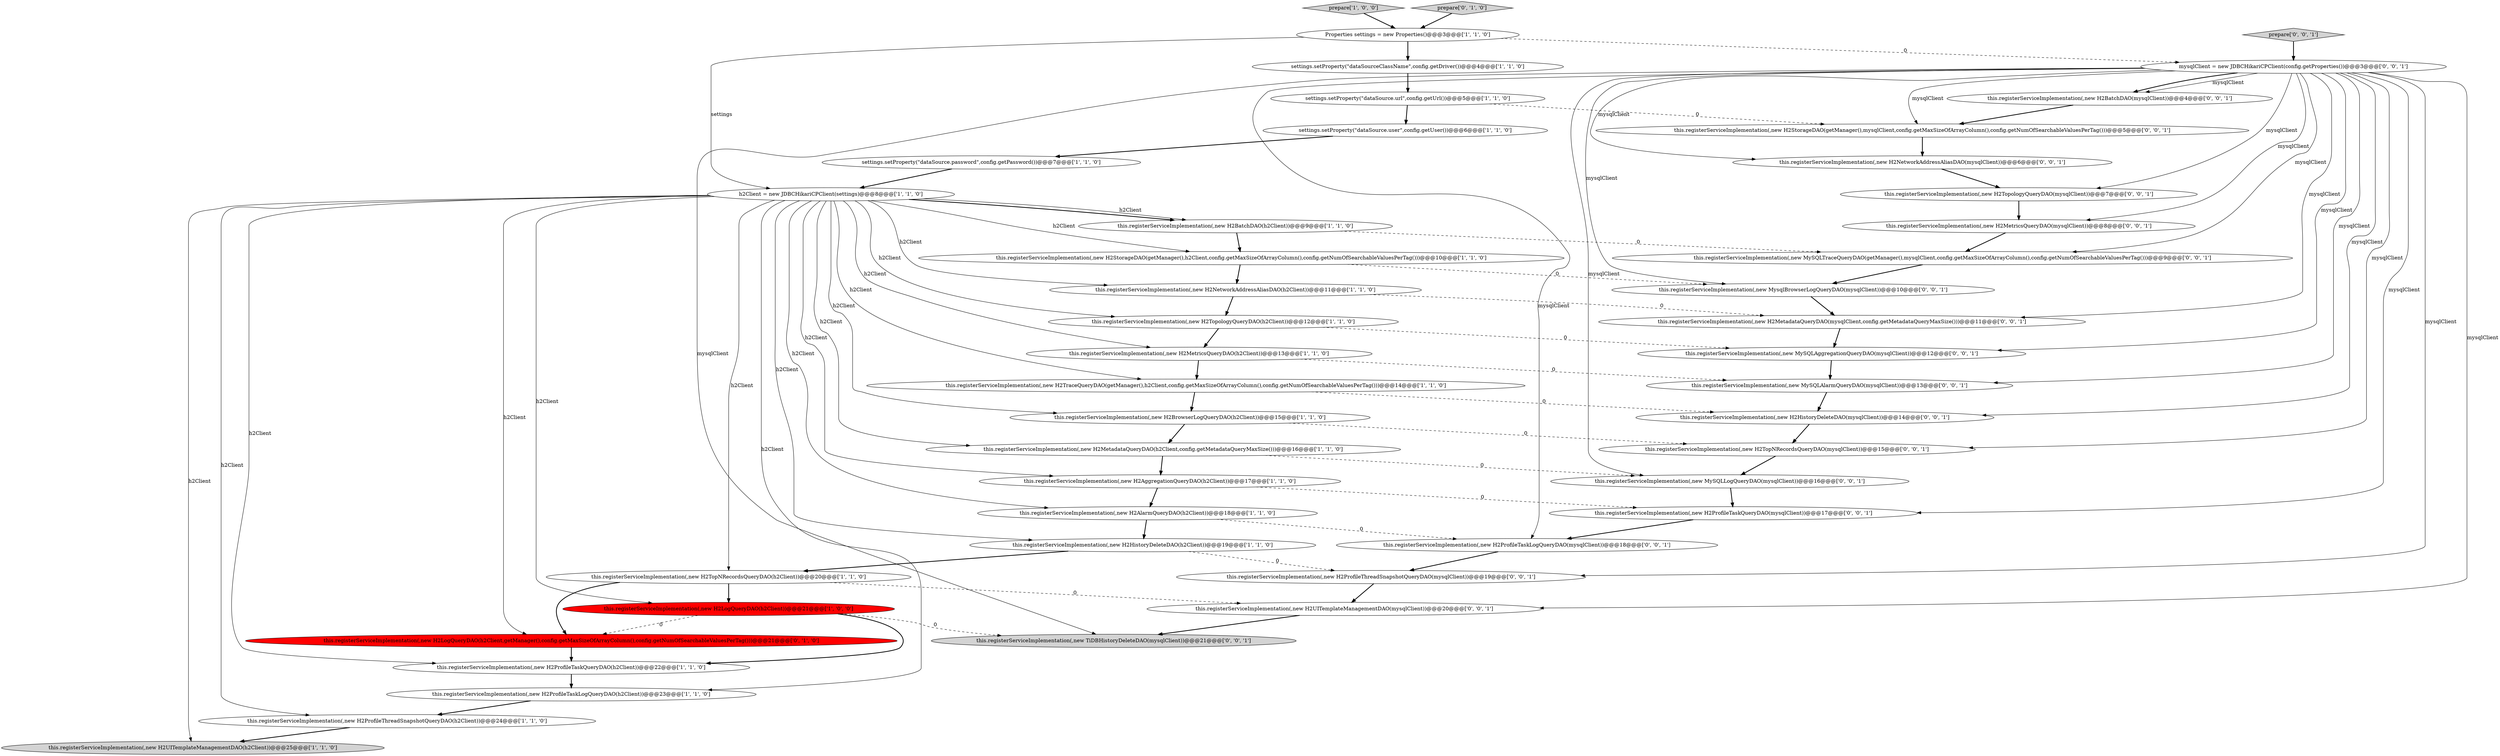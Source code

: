 digraph {
17 [style = filled, label = "settings.setProperty(\"dataSource.user\",config.getUser())@@@6@@@['1', '1', '0']", fillcolor = white, shape = ellipse image = "AAA0AAABBB1BBB"];
11 [style = filled, label = "prepare['1', '0', '0']", fillcolor = lightgray, shape = diamond image = "AAA0AAABBB1BBB"];
40 [style = filled, label = "this.registerServiceImplementation(,new H2BatchDAO(mysqlClient))@@@4@@@['0', '0', '1']", fillcolor = white, shape = ellipse image = "AAA0AAABBB3BBB"];
27 [style = filled, label = "this.registerServiceImplementation(,new H2NetworkAddressAliasDAO(mysqlClient))@@@6@@@['0', '0', '1']", fillcolor = white, shape = ellipse image = "AAA0AAABBB3BBB"];
14 [style = filled, label = "this.registerServiceImplementation(,new H2ProfileThreadSnapshotQueryDAO(h2Client))@@@24@@@['1', '1', '0']", fillcolor = white, shape = ellipse image = "AAA0AAABBB1BBB"];
3 [style = filled, label = "this.registerServiceImplementation(,new H2LogQueryDAO(h2Client))@@@21@@@['1', '0', '0']", fillcolor = red, shape = ellipse image = "AAA1AAABBB1BBB"];
29 [style = filled, label = "this.registerServiceImplementation(,new MysqlBrowserLogQueryDAO(mysqlClient))@@@10@@@['0', '0', '1']", fillcolor = white, shape = ellipse image = "AAA0AAABBB3BBB"];
24 [style = filled, label = "this.registerServiceImplementation(,new H2LogQueryDAO(h2Client,getManager(),config.getMaxSizeOfArrayColumn(),config.getNumOfSearchableValuesPerTag()))@@@21@@@['0', '1', '0']", fillcolor = red, shape = ellipse image = "AAA1AAABBB2BBB"];
8 [style = filled, label = "this.registerServiceImplementation(,new H2AggregationQueryDAO(h2Client))@@@17@@@['1', '1', '0']", fillcolor = white, shape = ellipse image = "AAA0AAABBB1BBB"];
7 [style = filled, label = "Properties settings = new Properties()@@@3@@@['1', '1', '0']", fillcolor = white, shape = ellipse image = "AAA0AAABBB1BBB"];
33 [style = filled, label = "this.registerServiceImplementation(,new H2TopologyQueryDAO(mysqlClient))@@@7@@@['0', '0', '1']", fillcolor = white, shape = ellipse image = "AAA0AAABBB3BBB"];
39 [style = filled, label = "this.registerServiceImplementation(,new TiDBHistoryDeleteDAO(mysqlClient))@@@21@@@['0', '0', '1']", fillcolor = lightgray, shape = ellipse image = "AAA0AAABBB3BBB"];
26 [style = filled, label = "this.registerServiceImplementation(,new H2StorageDAO(getManager(),mysqlClient,config.getMaxSizeOfArrayColumn(),config.getNumOfSearchableValuesPerTag()))@@@5@@@['0', '0', '1']", fillcolor = white, shape = ellipse image = "AAA0AAABBB3BBB"];
2 [style = filled, label = "this.registerServiceImplementation(,new H2TopNRecordsQueryDAO(h2Client))@@@20@@@['1', '1', '0']", fillcolor = white, shape = ellipse image = "AAA0AAABBB1BBB"];
41 [style = filled, label = "this.registerServiceImplementation(,new H2HistoryDeleteDAO(mysqlClient))@@@14@@@['0', '0', '1']", fillcolor = white, shape = ellipse image = "AAA0AAABBB3BBB"];
23 [style = filled, label = "this.registerServiceImplementation(,new H2TraceQueryDAO(getManager(),h2Client,config.getMaxSizeOfArrayColumn(),config.getNumOfSearchableValuesPerTag()))@@@14@@@['1', '1', '0']", fillcolor = white, shape = ellipse image = "AAA0AAABBB1BBB"];
31 [style = filled, label = "this.registerServiceImplementation(,new H2TopNRecordsQueryDAO(mysqlClient))@@@15@@@['0', '0', '1']", fillcolor = white, shape = ellipse image = "AAA0AAABBB3BBB"];
44 [style = filled, label = "this.registerServiceImplementation(,new MySQLAlarmQueryDAO(mysqlClient))@@@13@@@['0', '0', '1']", fillcolor = white, shape = ellipse image = "AAA0AAABBB3BBB"];
12 [style = filled, label = "settings.setProperty(\"dataSourceClassName\",config.getDriver())@@@4@@@['1', '1', '0']", fillcolor = white, shape = ellipse image = "AAA0AAABBB1BBB"];
4 [style = filled, label = "h2Client = new JDBCHikariCPClient(settings)@@@8@@@['1', '1', '0']", fillcolor = white, shape = ellipse image = "AAA0AAABBB1BBB"];
13 [style = filled, label = "this.registerServiceImplementation(,new H2ProfileTaskQueryDAO(h2Client))@@@22@@@['1', '1', '0']", fillcolor = white, shape = ellipse image = "AAA0AAABBB1BBB"];
37 [style = filled, label = "prepare['0', '0', '1']", fillcolor = lightgray, shape = diamond image = "AAA0AAABBB3BBB"];
10 [style = filled, label = "this.registerServiceImplementation(,new H2StorageDAO(getManager(),h2Client,config.getMaxSizeOfArrayColumn(),config.getNumOfSearchableValuesPerTag()))@@@10@@@['1', '1', '0']", fillcolor = white, shape = ellipse image = "AAA0AAABBB1BBB"];
42 [style = filled, label = "this.registerServiceImplementation(,new MySQLTraceQueryDAO(getManager(),mysqlClient,config.getMaxSizeOfArrayColumn(),config.getNumOfSearchableValuesPerTag()))@@@9@@@['0', '0', '1']", fillcolor = white, shape = ellipse image = "AAA0AAABBB3BBB"];
5 [style = filled, label = "this.registerServiceImplementation(,new H2HistoryDeleteDAO(h2Client))@@@19@@@['1', '1', '0']", fillcolor = white, shape = ellipse image = "AAA0AAABBB1BBB"];
21 [style = filled, label = "this.registerServiceImplementation(,new H2MetadataQueryDAO(h2Client,config.getMetadataQueryMaxSize()))@@@16@@@['1', '1', '0']", fillcolor = white, shape = ellipse image = "AAA0AAABBB1BBB"];
32 [style = filled, label = "this.registerServiceImplementation(,new H2UITemplateManagementDAO(mysqlClient))@@@20@@@['0', '0', '1']", fillcolor = white, shape = ellipse image = "AAA0AAABBB3BBB"];
38 [style = filled, label = "this.registerServiceImplementation(,new H2MetricsQueryDAO(mysqlClient))@@@8@@@['0', '0', '1']", fillcolor = white, shape = ellipse image = "AAA0AAABBB3BBB"];
25 [style = filled, label = "prepare['0', '1', '0']", fillcolor = lightgray, shape = diamond image = "AAA0AAABBB2BBB"];
18 [style = filled, label = "this.registerServiceImplementation(,new H2ProfileTaskLogQueryDAO(h2Client))@@@23@@@['1', '1', '0']", fillcolor = white, shape = ellipse image = "AAA0AAABBB1BBB"];
28 [style = filled, label = "mysqlClient = new JDBCHikariCPClient(config.getProperties())@@@3@@@['0', '0', '1']", fillcolor = white, shape = ellipse image = "AAA0AAABBB3BBB"];
1 [style = filled, label = "this.registerServiceImplementation(,new H2AlarmQueryDAO(h2Client))@@@18@@@['1', '1', '0']", fillcolor = white, shape = ellipse image = "AAA0AAABBB1BBB"];
34 [style = filled, label = "this.registerServiceImplementation(,new MySQLAggregationQueryDAO(mysqlClient))@@@12@@@['0', '0', '1']", fillcolor = white, shape = ellipse image = "AAA0AAABBB3BBB"];
16 [style = filled, label = "settings.setProperty(\"dataSource.url\",config.getUrl())@@@5@@@['1', '1', '0']", fillcolor = white, shape = ellipse image = "AAA0AAABBB1BBB"];
9 [style = filled, label = "this.registerServiceImplementation(,new H2BatchDAO(h2Client))@@@9@@@['1', '1', '0']", fillcolor = white, shape = ellipse image = "AAA0AAABBB1BBB"];
15 [style = filled, label = "this.registerServiceImplementation(,new H2TopologyQueryDAO(h2Client))@@@12@@@['1', '1', '0']", fillcolor = white, shape = ellipse image = "AAA0AAABBB1BBB"];
43 [style = filled, label = "this.registerServiceImplementation(,new H2ProfileThreadSnapshotQueryDAO(mysqlClient))@@@19@@@['0', '0', '1']", fillcolor = white, shape = ellipse image = "AAA0AAABBB3BBB"];
35 [style = filled, label = "this.registerServiceImplementation(,new MySQLLogQueryDAO(mysqlClient))@@@16@@@['0', '0', '1']", fillcolor = white, shape = ellipse image = "AAA0AAABBB3BBB"];
22 [style = filled, label = "this.registerServiceImplementation(,new H2MetricsQueryDAO(h2Client))@@@13@@@['1', '1', '0']", fillcolor = white, shape = ellipse image = "AAA0AAABBB1BBB"];
36 [style = filled, label = "this.registerServiceImplementation(,new H2MetadataQueryDAO(mysqlClient,config.getMetadataQueryMaxSize()))@@@11@@@['0', '0', '1']", fillcolor = white, shape = ellipse image = "AAA0AAABBB3BBB"];
6 [style = filled, label = "this.registerServiceImplementation(,new H2UITemplateManagementDAO(h2Client))@@@25@@@['1', '1', '0']", fillcolor = lightgray, shape = ellipse image = "AAA0AAABBB1BBB"];
30 [style = filled, label = "this.registerServiceImplementation(,new H2ProfileTaskLogQueryDAO(mysqlClient))@@@18@@@['0', '0', '1']", fillcolor = white, shape = ellipse image = "AAA0AAABBB3BBB"];
20 [style = filled, label = "this.registerServiceImplementation(,new H2BrowserLogQueryDAO(h2Client))@@@15@@@['1', '1', '0']", fillcolor = white, shape = ellipse image = "AAA0AAABBB1BBB"];
45 [style = filled, label = "this.registerServiceImplementation(,new H2ProfileTaskQueryDAO(mysqlClient))@@@17@@@['0', '0', '1']", fillcolor = white, shape = ellipse image = "AAA0AAABBB3BBB"];
19 [style = filled, label = "this.registerServiceImplementation(,new H2NetworkAddressAliasDAO(h2Client))@@@11@@@['1', '1', '0']", fillcolor = white, shape = ellipse image = "AAA0AAABBB1BBB"];
0 [style = filled, label = "settings.setProperty(\"dataSource.password\",config.getPassword())@@@7@@@['1', '1', '0']", fillcolor = white, shape = ellipse image = "AAA0AAABBB1BBB"];
1->5 [style = bold, label=""];
22->44 [style = dashed, label="0"];
37->28 [style = bold, label=""];
28->30 [style = solid, label="mysqlClient"];
4->10 [style = solid, label="h2Client"];
4->22 [style = solid, label="h2Client"];
10->19 [style = bold, label=""];
2->32 [style = dashed, label="0"];
21->8 [style = bold, label=""];
28->40 [style = solid, label="mysqlClient"];
9->10 [style = bold, label=""];
38->42 [style = bold, label=""];
45->30 [style = bold, label=""];
42->29 [style = bold, label=""];
28->34 [style = solid, label="mysqlClient"];
16->26 [style = dashed, label="0"];
8->1 [style = bold, label=""];
31->35 [style = bold, label=""];
4->5 [style = solid, label="h2Client"];
35->45 [style = bold, label=""];
40->26 [style = bold, label=""];
28->36 [style = solid, label="mysqlClient"];
27->33 [style = bold, label=""];
2->24 [style = bold, label=""];
19->15 [style = bold, label=""];
28->44 [style = solid, label="mysqlClient"];
7->4 [style = solid, label="settings"];
28->27 [style = solid, label="mysqlClient"];
29->36 [style = bold, label=""];
15->34 [style = dashed, label="0"];
4->15 [style = solid, label="h2Client"];
3->39 [style = dashed, label="0"];
3->24 [style = dashed, label="0"];
43->32 [style = bold, label=""];
4->19 [style = solid, label="h2Client"];
16->17 [style = bold, label=""];
10->29 [style = dashed, label="0"];
4->13 [style = solid, label="h2Client"];
25->7 [style = bold, label=""];
22->23 [style = bold, label=""];
26->27 [style = bold, label=""];
4->20 [style = solid, label="h2Client"];
5->43 [style = dashed, label="0"];
28->42 [style = solid, label="mysqlClient"];
4->23 [style = solid, label="h2Client"];
44->41 [style = bold, label=""];
28->43 [style = solid, label="mysqlClient"];
14->6 [style = bold, label=""];
28->29 [style = solid, label="mysqlClient"];
13->18 [style = bold, label=""];
24->13 [style = bold, label=""];
4->9 [style = bold, label=""];
23->20 [style = bold, label=""];
28->35 [style = solid, label="mysqlClient"];
28->32 [style = solid, label="mysqlClient"];
4->18 [style = solid, label="h2Client"];
4->1 [style = solid, label="h2Client"];
4->21 [style = solid, label="h2Client"];
9->42 [style = dashed, label="0"];
30->43 [style = bold, label=""];
28->39 [style = solid, label="mysqlClient"];
1->30 [style = dashed, label="0"];
4->14 [style = solid, label="h2Client"];
2->3 [style = bold, label=""];
20->31 [style = dashed, label="0"];
28->26 [style = solid, label="mysqlClient"];
28->41 [style = solid, label="mysqlClient"];
28->38 [style = solid, label="mysqlClient"];
15->22 [style = bold, label=""];
4->2 [style = solid, label="h2Client"];
17->0 [style = bold, label=""];
7->28 [style = dashed, label="0"];
34->44 [style = bold, label=""];
4->9 [style = solid, label="h2Client"];
4->24 [style = solid, label="h2Client"];
41->31 [style = bold, label=""];
32->39 [style = bold, label=""];
21->35 [style = dashed, label="0"];
36->34 [style = bold, label=""];
28->40 [style = bold, label=""];
7->12 [style = bold, label=""];
12->16 [style = bold, label=""];
4->8 [style = solid, label="h2Client"];
4->3 [style = solid, label="h2Client"];
20->21 [style = bold, label=""];
5->2 [style = bold, label=""];
28->33 [style = solid, label="mysqlClient"];
19->36 [style = dashed, label="0"];
0->4 [style = bold, label=""];
4->6 [style = solid, label="h2Client"];
28->31 [style = solid, label="mysqlClient"];
3->13 [style = bold, label=""];
28->45 [style = solid, label="mysqlClient"];
23->41 [style = dashed, label="0"];
33->38 [style = bold, label=""];
8->45 [style = dashed, label="0"];
18->14 [style = bold, label=""];
11->7 [style = bold, label=""];
}
